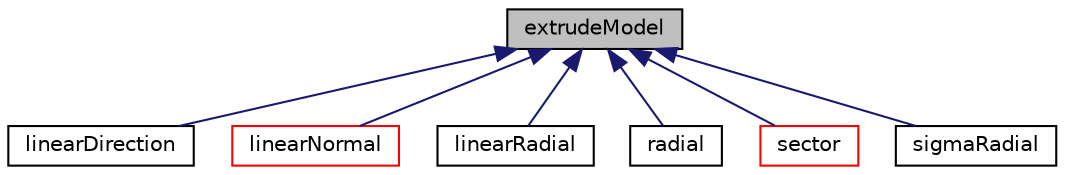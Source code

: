 digraph "extrudeModel"
{
  bgcolor="transparent";
  edge [fontname="Helvetica",fontsize="10",labelfontname="Helvetica",labelfontsize="10"];
  node [fontname="Helvetica",fontsize="10",shape=record];
  Node1 [label="extrudeModel",height=0.2,width=0.4,color="black", fillcolor="grey75", style="filled", fontcolor="black"];
  Node1 -> Node2 [dir="back",color="midnightblue",fontsize="10",style="solid",fontname="Helvetica"];
  Node2 [label="linearDirection",height=0.2,width=0.4,color="black",URL="$a01368.html",tooltip="Extrudes by transforming points in a specified direction by a given distance. "];
  Node1 -> Node3 [dir="back",color="midnightblue",fontsize="10",style="solid",fontname="Helvetica"];
  Node3 [label="linearNormal",height=0.2,width=0.4,color="red",URL="$a01373.html",tooltip="Extrudes by transforming points normal to the surface by a given distance. "];
  Node1 -> Node4 [dir="back",color="midnightblue",fontsize="10",style="solid",fontname="Helvetica"];
  Node4 [label="linearRadial",height=0.2,width=0.4,color="black",URL="$a01374.html"];
  Node1 -> Node5 [dir="back",color="midnightblue",fontsize="10",style="solid",fontname="Helvetica"];
  Node5 [label="radial",height=0.2,width=0.4,color="black",URL="$a02114.html"];
  Node1 -> Node6 [dir="back",color="midnightblue",fontsize="10",style="solid",fontname="Helvetica"];
  Node6 [label="sector",height=0.2,width=0.4,color="red",URL="$a02347.html",tooltip="Extrudes by rotating a surface around an axis. "];
  Node1 -> Node7 [dir="back",color="midnightblue",fontsize="10",style="solid",fontname="Helvetica"];
  Node7 [label="sigmaRadial",height=0.2,width=0.4,color="black",URL="$a02376.html"];
}
